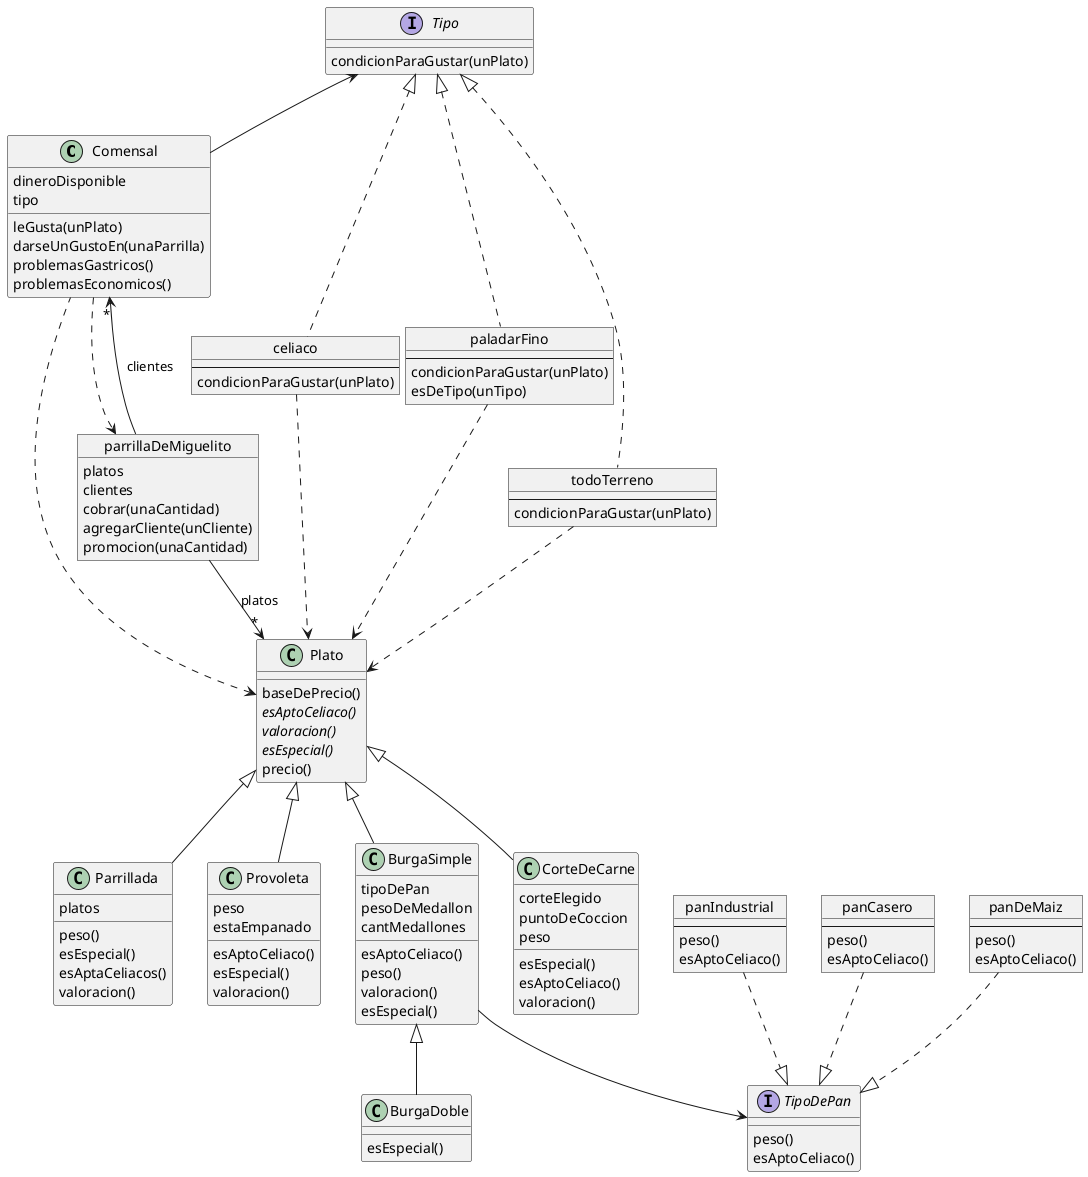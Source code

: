 @startuml

class Comensal {
	dineroDisponible
	tipo 
    leGusta(unPlato)  
	darseUnGustoEn(unaParrilla) 	
	problemasGastricos()
	problemasEconomicos()
}

interface Tipo{
    condicionParaGustar(unPlato)
}

object celiaco{
---
	condicionParaGustar(unPlato) 
}

object paladarFino {
---
	condicionParaGustar(unPlato)  
    esDeTipo(unTipo) 
}

object todoTerreno {
---
	condicionParaGustar(unPlato)
}

class Parrillada extends Plato {
	platos 
	peso()  
	esEspecial()
	esAptaCeliacos()
    valoracion() 
}

object parrillaDeMiguelito {
	platos 
	clientes
    cobrar(unaCantidad) 
	agregarCliente(unCliente)
	promocion(unaCantidad) 
}

class Plato {
	
    baseDePrecio() 	
    {abstract} esAptoCeliaco()
    {abstract} valoracion()
    {abstract} esEspecial()
    precio() 
}

class Provoleta extends Plato {
	peso
	estaEmpanado
	esAptoCeliaco()
    esEspecial() 
	valoracion()
}

class BurgaSimple extends Plato {
	tipoDePan
	pesoDeMedallon
	cantMedallones 
	esAptoCeliaco()
	peso()
	valoracion()	
	esEspecial()
}

interface TipoDePan {
    peso() 
	esAptoCeliaco()
}

class BurgaDoble extends BurgaSimple{
	esEspecial()
}

class CorteDeCarne extends Plato {
	corteElegido
	puntoDeCoccion
	peso
	esEspecial()
    esAptoCeliaco()
	valoracion()
}
object panIndustrial {
---
    peso() 
	esAptoCeliaco()
}

object panCasero {
---
	peso()
	esAptoCeliaco()
}

object panDeMaiz {
---
    peso()
	esAptoCeliaco()
}

Comensal .left.> Plato
Comensal ..> parrillaDeMiguelito
Comensal -up-> Tipo
celiaco .up.|> Tipo
paladarFino .up.|> Tipo
todoTerreno .up.|> Tipo 
celiaco ..> Plato
paladarFino ..> Plato
todoTerreno ..> Plato
parrillaDeMiguelito --> "*" Plato : platos
parrillaDeMiguelito --> "*" Comensal : clientes
BurgaSimple --> TipoDePan
panCasero ..|> TipoDePan
panDeMaiz ..|> TipoDePan 
panIndustrial ..|> TipoDePan

@enduml